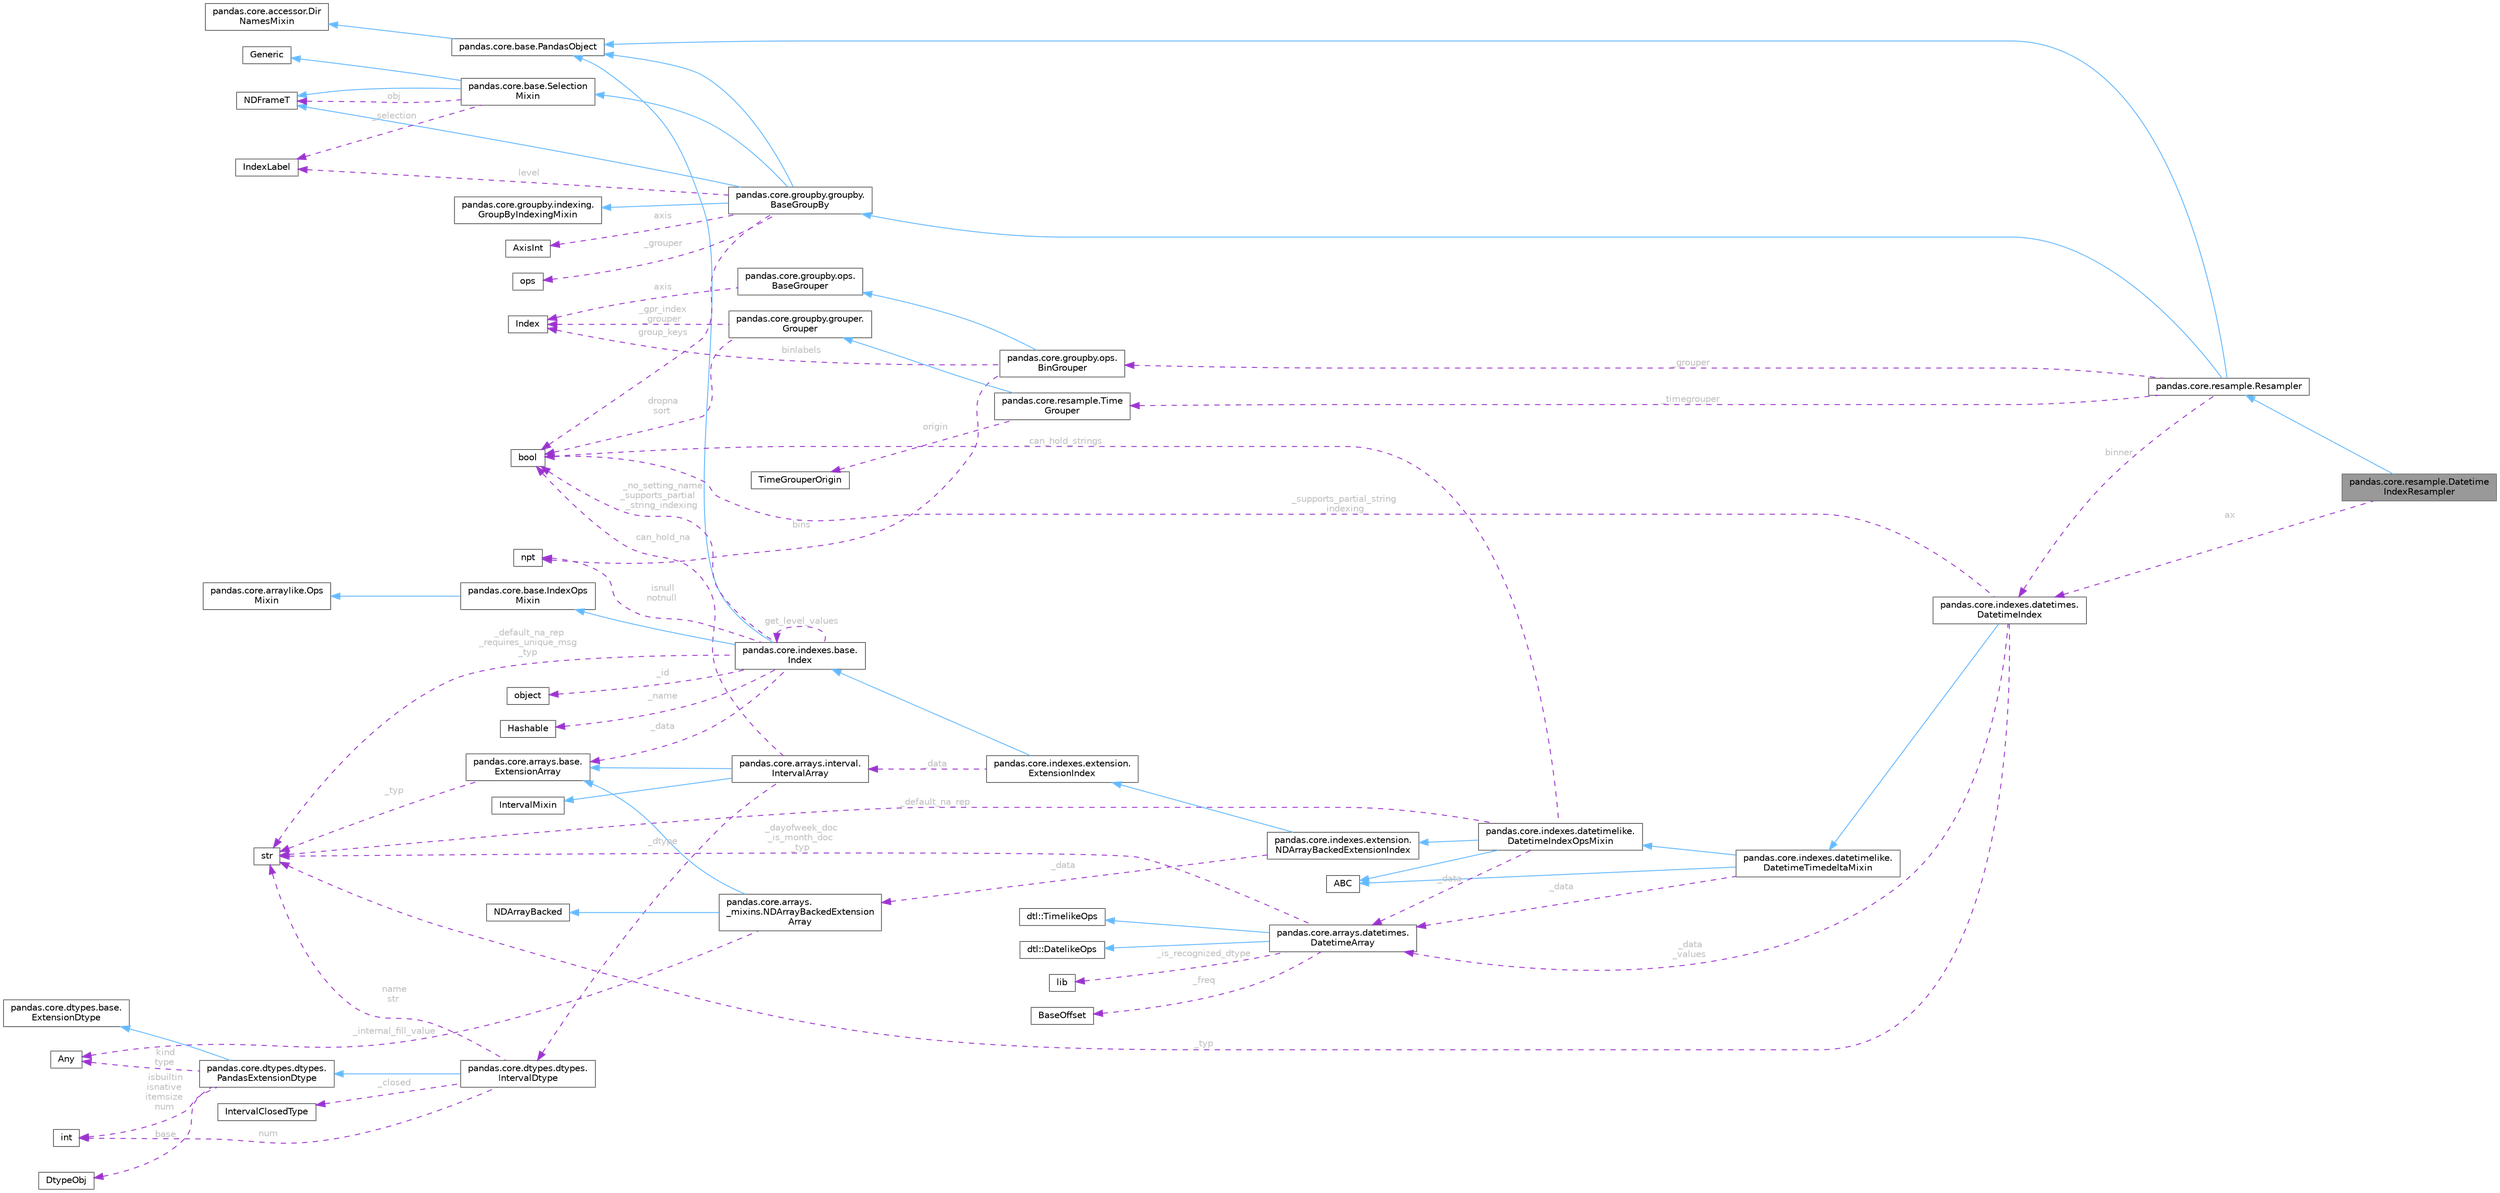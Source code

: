 digraph "pandas.core.resample.DatetimeIndexResampler"
{
 // LATEX_PDF_SIZE
  bgcolor="transparent";
  edge [fontname=Helvetica,fontsize=10,labelfontname=Helvetica,labelfontsize=10];
  node [fontname=Helvetica,fontsize=10,shape=box,height=0.2,width=0.4];
  rankdir="LR";
  Node1 [id="Node000001",label="pandas.core.resample.Datetime\lIndexResampler",height=0.2,width=0.4,color="gray40", fillcolor="grey60", style="filled", fontcolor="black",tooltip=" "];
  Node2 -> Node1 [id="edge76_Node000001_Node000002",dir="back",color="steelblue1",style="solid",tooltip=" "];
  Node2 [id="Node000002",label="pandas.core.resample.Resampler",height=0.2,width=0.4,color="gray40", fillcolor="white", style="filled",URL="$classpandas_1_1core_1_1resample_1_1Resampler.html",tooltip=" "];
  Node3 -> Node2 [id="edge77_Node000002_Node000003",dir="back",color="steelblue1",style="solid",tooltip=" "];
  Node3 [id="Node000003",label="pandas.core.groupby.groupby.\lBaseGroupBy",height=0.2,width=0.4,color="gray40", fillcolor="white", style="filled",URL="$classpandas_1_1core_1_1groupby_1_1groupby_1_1BaseGroupBy.html",tooltip=" "];
  Node4 -> Node3 [id="edge78_Node000003_Node000004",dir="back",color="steelblue1",style="solid",tooltip=" "];
  Node4 [id="Node000004",label="pandas.core.base.PandasObject",height=0.2,width=0.4,color="gray40", fillcolor="white", style="filled",URL="$classpandas_1_1core_1_1base_1_1PandasObject.html",tooltip=" "];
  Node5 -> Node4 [id="edge79_Node000004_Node000005",dir="back",color="steelblue1",style="solid",tooltip=" "];
  Node5 [id="Node000005",label="pandas.core.accessor.Dir\lNamesMixin",height=0.2,width=0.4,color="gray40", fillcolor="white", style="filled",URL="$classpandas_1_1core_1_1accessor_1_1DirNamesMixin.html",tooltip=" "];
  Node6 -> Node3 [id="edge80_Node000003_Node000006",dir="back",color="steelblue1",style="solid",tooltip=" "];
  Node6 [id="Node000006",label="pandas.core.base.Selection\lMixin",height=0.2,width=0.4,color="gray40", fillcolor="white", style="filled",URL="$classpandas_1_1core_1_1base_1_1SelectionMixin.html",tooltip=" "];
  Node7 -> Node6 [id="edge81_Node000006_Node000007",dir="back",color="steelblue1",style="solid",tooltip=" "];
  Node7 [id="Node000007",label="Generic",height=0.2,width=0.4,color="gray40", fillcolor="white", style="filled",tooltip=" "];
  Node8 -> Node6 [id="edge82_Node000006_Node000008",dir="back",color="steelblue1",style="solid",tooltip=" "];
  Node8 [id="Node000008",label="NDFrameT",height=0.2,width=0.4,color="gray40", fillcolor="white", style="filled",tooltip=" "];
  Node8 -> Node6 [id="edge83_Node000006_Node000008",dir="back",color="darkorchid3",style="dashed",tooltip=" ",label=" obj",fontcolor="grey" ];
  Node9 -> Node6 [id="edge84_Node000006_Node000009",dir="back",color="darkorchid3",style="dashed",tooltip=" ",label=" _selection",fontcolor="grey" ];
  Node9 [id="Node000009",label="IndexLabel",height=0.2,width=0.4,color="gray40", fillcolor="white", style="filled",tooltip=" "];
  Node8 -> Node3 [id="edge85_Node000003_Node000008",dir="back",color="steelblue1",style="solid",tooltip=" "];
  Node10 -> Node3 [id="edge86_Node000003_Node000010",dir="back",color="steelblue1",style="solid",tooltip=" "];
  Node10 [id="Node000010",label="pandas.core.groupby.indexing.\lGroupByIndexingMixin",height=0.2,width=0.4,color="gray40", fillcolor="white", style="filled",URL="$classpandas_1_1core_1_1groupby_1_1indexing_1_1GroupByIndexingMixin.html",tooltip=" "];
  Node11 -> Node3 [id="edge87_Node000003_Node000011",dir="back",color="darkorchid3",style="dashed",tooltip=" ",label=" axis",fontcolor="grey" ];
  Node11 [id="Node000011",label="AxisInt",height=0.2,width=0.4,color="gray40", fillcolor="white", style="filled",tooltip=" "];
  Node12 -> Node3 [id="edge88_Node000003_Node000012",dir="back",color="darkorchid3",style="dashed",tooltip=" ",label=" _grouper",fontcolor="grey" ];
  Node12 [id="Node000012",label="ops",height=0.2,width=0.4,color="gray40", fillcolor="white", style="filled",tooltip=" "];
  Node9 -> Node3 [id="edge89_Node000003_Node000009",dir="back",color="darkorchid3",style="dashed",tooltip=" ",label=" level",fontcolor="grey" ];
  Node13 -> Node3 [id="edge90_Node000003_Node000013",dir="back",color="darkorchid3",style="dashed",tooltip=" ",label=" group_keys",fontcolor="grey" ];
  Node13 [id="Node000013",label="bool",height=0.2,width=0.4,color="gray40", fillcolor="white", style="filled",tooltip=" "];
  Node4 -> Node2 [id="edge91_Node000002_Node000004",dir="back",color="steelblue1",style="solid",tooltip=" "];
  Node14 -> Node2 [id="edge92_Node000002_Node000014",dir="back",color="darkorchid3",style="dashed",tooltip=" ",label=" _grouper",fontcolor="grey" ];
  Node14 [id="Node000014",label="pandas.core.groupby.ops.\lBinGrouper",height=0.2,width=0.4,color="gray40", fillcolor="white", style="filled",URL="$classpandas_1_1core_1_1groupby_1_1ops_1_1BinGrouper.html",tooltip=" "];
  Node15 -> Node14 [id="edge93_Node000014_Node000015",dir="back",color="steelblue1",style="solid",tooltip=" "];
  Node15 [id="Node000015",label="pandas.core.groupby.ops.\lBaseGrouper",height=0.2,width=0.4,color="gray40", fillcolor="white", style="filled",URL="$classpandas_1_1core_1_1groupby_1_1ops_1_1BaseGrouper.html",tooltip=" "];
  Node16 -> Node15 [id="edge94_Node000015_Node000016",dir="back",color="darkorchid3",style="dashed",tooltip=" ",label=" axis",fontcolor="grey" ];
  Node16 [id="Node000016",label="Index",height=0.2,width=0.4,color="gray40", fillcolor="white", style="filled",tooltip=" "];
  Node17 -> Node14 [id="edge95_Node000014_Node000017",dir="back",color="darkorchid3",style="dashed",tooltip=" ",label=" bins",fontcolor="grey" ];
  Node17 [id="Node000017",label="npt",height=0.2,width=0.4,color="gray40", fillcolor="white", style="filled",tooltip=" "];
  Node16 -> Node14 [id="edge96_Node000014_Node000016",dir="back",color="darkorchid3",style="dashed",tooltip=" ",label=" binlabels",fontcolor="grey" ];
  Node18 -> Node2 [id="edge97_Node000002_Node000018",dir="back",color="darkorchid3",style="dashed",tooltip=" ",label=" _timegrouper",fontcolor="grey" ];
  Node18 [id="Node000018",label="pandas.core.resample.Time\lGrouper",height=0.2,width=0.4,color="gray40", fillcolor="white", style="filled",URL="$classpandas_1_1core_1_1resample_1_1TimeGrouper.html",tooltip=" "];
  Node19 -> Node18 [id="edge98_Node000018_Node000019",dir="back",color="steelblue1",style="solid",tooltip=" "];
  Node19 [id="Node000019",label="pandas.core.groupby.grouper.\lGrouper",height=0.2,width=0.4,color="gray40", fillcolor="white", style="filled",URL="$classpandas_1_1core_1_1groupby_1_1grouper_1_1Grouper.html",tooltip=" "];
  Node13 -> Node19 [id="edge99_Node000019_Node000013",dir="back",color="darkorchid3",style="dashed",tooltip=" ",label=" dropna\nsort",fontcolor="grey" ];
  Node16 -> Node19 [id="edge100_Node000019_Node000016",dir="back",color="darkorchid3",style="dashed",tooltip=" ",label=" _gpr_index\n_grouper",fontcolor="grey" ];
  Node20 -> Node18 [id="edge101_Node000018_Node000020",dir="back",color="darkorchid3",style="dashed",tooltip=" ",label=" origin",fontcolor="grey" ];
  Node20 [id="Node000020",label="TimeGrouperOrigin",height=0.2,width=0.4,color="gray40", fillcolor="white", style="filled",tooltip=" "];
  Node21 -> Node2 [id="edge102_Node000002_Node000021",dir="back",color="darkorchid3",style="dashed",tooltip=" ",label=" binner",fontcolor="grey" ];
  Node21 [id="Node000021",label="pandas.core.indexes.datetimes.\lDatetimeIndex",height=0.2,width=0.4,color="gray40", fillcolor="white", style="filled",URL="$classpandas_1_1core_1_1indexes_1_1datetimes_1_1DatetimeIndex.html",tooltip=" "];
  Node22 -> Node21 [id="edge103_Node000021_Node000022",dir="back",color="steelblue1",style="solid",tooltip=" "];
  Node22 [id="Node000022",label="pandas.core.indexes.datetimelike.\lDatetimeTimedeltaMixin",height=0.2,width=0.4,color="gray40", fillcolor="white", style="filled",URL="$classpandas_1_1core_1_1indexes_1_1datetimelike_1_1DatetimeTimedeltaMixin.html",tooltip=" "];
  Node23 -> Node22 [id="edge104_Node000022_Node000023",dir="back",color="steelblue1",style="solid",tooltip=" "];
  Node23 [id="Node000023",label="pandas.core.indexes.datetimelike.\lDatetimeIndexOpsMixin",height=0.2,width=0.4,color="gray40", fillcolor="white", style="filled",URL="$classpandas_1_1core_1_1indexes_1_1datetimelike_1_1DatetimeIndexOpsMixin.html",tooltip=" "];
  Node24 -> Node23 [id="edge105_Node000023_Node000024",dir="back",color="steelblue1",style="solid",tooltip=" "];
  Node24 [id="Node000024",label="pandas.core.indexes.extension.\lNDArrayBackedExtensionIndex",height=0.2,width=0.4,color="gray40", fillcolor="white", style="filled",URL="$classpandas_1_1core_1_1indexes_1_1extension_1_1NDArrayBackedExtensionIndex.html",tooltip=" "];
  Node25 -> Node24 [id="edge106_Node000024_Node000025",dir="back",color="steelblue1",style="solid",tooltip=" "];
  Node25 [id="Node000025",label="pandas.core.indexes.extension.\lExtensionIndex",height=0.2,width=0.4,color="gray40", fillcolor="white", style="filled",URL="$classpandas_1_1core_1_1indexes_1_1extension_1_1ExtensionIndex.html",tooltip=" "];
  Node26 -> Node25 [id="edge107_Node000025_Node000026",dir="back",color="steelblue1",style="solid",tooltip=" "];
  Node26 [id="Node000026",label="pandas.core.indexes.base.\lIndex",height=0.2,width=0.4,color="gray40", fillcolor="white", style="filled",URL="$classpandas_1_1core_1_1indexes_1_1base_1_1Index.html",tooltip=" "];
  Node27 -> Node26 [id="edge108_Node000026_Node000027",dir="back",color="steelblue1",style="solid",tooltip=" "];
  Node27 [id="Node000027",label="pandas.core.base.IndexOps\lMixin",height=0.2,width=0.4,color="gray40", fillcolor="white", style="filled",URL="$classpandas_1_1core_1_1base_1_1IndexOpsMixin.html",tooltip=" "];
  Node28 -> Node27 [id="edge109_Node000027_Node000028",dir="back",color="steelblue1",style="solid",tooltip=" "];
  Node28 [id="Node000028",label="pandas.core.arraylike.Ops\lMixin",height=0.2,width=0.4,color="gray40", fillcolor="white", style="filled",URL="$classpandas_1_1core_1_1arraylike_1_1OpsMixin.html",tooltip=" "];
  Node4 -> Node26 [id="edge110_Node000026_Node000004",dir="back",color="steelblue1",style="solid",tooltip=" "];
  Node29 -> Node26 [id="edge111_Node000026_Node000029",dir="back",color="darkorchid3",style="dashed",tooltip=" ",label=" _default_na_rep\n_requires_unique_msg\n_typ",fontcolor="grey" ];
  Node29 [id="Node000029",label="str",height=0.2,width=0.4,color="gray40", fillcolor="white", style="filled",tooltip=" "];
  Node30 -> Node26 [id="edge112_Node000026_Node000030",dir="back",color="darkorchid3",style="dashed",tooltip=" ",label=" _data",fontcolor="grey" ];
  Node30 [id="Node000030",label="pandas.core.arrays.base.\lExtensionArray",height=0.2,width=0.4,color="gray40", fillcolor="white", style="filled",URL="$classpandas_1_1core_1_1arrays_1_1base_1_1ExtensionArray.html",tooltip=" "];
  Node29 -> Node30 [id="edge113_Node000030_Node000029",dir="back",color="darkorchid3",style="dashed",tooltip=" ",label=" _typ",fontcolor="grey" ];
  Node31 -> Node26 [id="edge114_Node000026_Node000031",dir="back",color="darkorchid3",style="dashed",tooltip=" ",label=" _id",fontcolor="grey" ];
  Node31 [id="Node000031",label="object",height=0.2,width=0.4,color="gray40", fillcolor="white", style="filled",tooltip=" "];
  Node32 -> Node26 [id="edge115_Node000026_Node000032",dir="back",color="darkorchid3",style="dashed",tooltip=" ",label=" _name",fontcolor="grey" ];
  Node32 [id="Node000032",label="Hashable",height=0.2,width=0.4,color="gray40", fillcolor="white", style="filled",tooltip=" "];
  Node13 -> Node26 [id="edge116_Node000026_Node000013",dir="back",color="darkorchid3",style="dashed",tooltip=" ",label=" _no_setting_name\n_supports_partial\l_string_indexing",fontcolor="grey" ];
  Node26 -> Node26 [id="edge117_Node000026_Node000026",dir="back",color="darkorchid3",style="dashed",tooltip=" ",label=" get_level_values",fontcolor="grey" ];
  Node17 -> Node26 [id="edge118_Node000026_Node000017",dir="back",color="darkorchid3",style="dashed",tooltip=" ",label=" isnull\nnotnull",fontcolor="grey" ];
  Node33 -> Node25 [id="edge119_Node000025_Node000033",dir="back",color="darkorchid3",style="dashed",tooltip=" ",label=" _data",fontcolor="grey" ];
  Node33 [id="Node000033",label="pandas.core.arrays.interval.\lIntervalArray",height=0.2,width=0.4,color="gray40", fillcolor="white", style="filled",URL="$classpandas_1_1core_1_1arrays_1_1interval_1_1IntervalArray.html",tooltip=" "];
  Node34 -> Node33 [id="edge120_Node000033_Node000034",dir="back",color="steelblue1",style="solid",tooltip=" "];
  Node34 [id="Node000034",label="IntervalMixin",height=0.2,width=0.4,color="gray40", fillcolor="white", style="filled",tooltip=" "];
  Node30 -> Node33 [id="edge121_Node000033_Node000030",dir="back",color="steelblue1",style="solid",tooltip=" "];
  Node13 -> Node33 [id="edge122_Node000033_Node000013",dir="back",color="darkorchid3",style="dashed",tooltip=" ",label=" can_hold_na",fontcolor="grey" ];
  Node35 -> Node33 [id="edge123_Node000033_Node000035",dir="back",color="darkorchid3",style="dashed",tooltip=" ",label=" _dtype",fontcolor="grey" ];
  Node35 [id="Node000035",label="pandas.core.dtypes.dtypes.\lIntervalDtype",height=0.2,width=0.4,color="gray40", fillcolor="white", style="filled",URL="$classpandas_1_1core_1_1dtypes_1_1dtypes_1_1IntervalDtype.html",tooltip=" "];
  Node36 -> Node35 [id="edge124_Node000035_Node000036",dir="back",color="steelblue1",style="solid",tooltip=" "];
  Node36 [id="Node000036",label="pandas.core.dtypes.dtypes.\lPandasExtensionDtype",height=0.2,width=0.4,color="gray40", fillcolor="white", style="filled",URL="$classpandas_1_1core_1_1dtypes_1_1dtypes_1_1PandasExtensionDtype.html",tooltip=" "];
  Node37 -> Node36 [id="edge125_Node000036_Node000037",dir="back",color="steelblue1",style="solid",tooltip=" "];
  Node37 [id="Node000037",label="pandas.core.dtypes.base.\lExtensionDtype",height=0.2,width=0.4,color="gray40", fillcolor="white", style="filled",URL="$classpandas_1_1core_1_1dtypes_1_1base_1_1ExtensionDtype.html",tooltip=" "];
  Node38 -> Node36 [id="edge126_Node000036_Node000038",dir="back",color="darkorchid3",style="dashed",tooltip=" ",label=" kind\ntype",fontcolor="grey" ];
  Node38 [id="Node000038",label="Any",height=0.2,width=0.4,color="gray40", fillcolor="white", style="filled",tooltip=" "];
  Node39 -> Node36 [id="edge127_Node000036_Node000039",dir="back",color="darkorchid3",style="dashed",tooltip=" ",label=" isbuiltin\nisnative\nitemsize\nnum",fontcolor="grey" ];
  Node39 [id="Node000039",label="int",height=0.2,width=0.4,color="gray40", fillcolor="white", style="filled",tooltip=" "];
  Node40 -> Node36 [id="edge128_Node000036_Node000040",dir="back",color="darkorchid3",style="dashed",tooltip=" ",label=" base",fontcolor="grey" ];
  Node40 [id="Node000040",label="DtypeObj",height=0.2,width=0.4,color="gray40", fillcolor="white", style="filled",tooltip=" "];
  Node29 -> Node35 [id="edge129_Node000035_Node000029",dir="back",color="darkorchid3",style="dashed",tooltip=" ",label=" name\nstr",fontcolor="grey" ];
  Node39 -> Node35 [id="edge130_Node000035_Node000039",dir="back",color="darkorchid3",style="dashed",tooltip=" ",label=" num",fontcolor="grey" ];
  Node41 -> Node35 [id="edge131_Node000035_Node000041",dir="back",color="darkorchid3",style="dashed",tooltip=" ",label=" _closed",fontcolor="grey" ];
  Node41 [id="Node000041",label="IntervalClosedType",height=0.2,width=0.4,color="gray40", fillcolor="white", style="filled",tooltip=" "];
  Node42 -> Node24 [id="edge132_Node000024_Node000042",dir="back",color="darkorchid3",style="dashed",tooltip=" ",label=" _data",fontcolor="grey" ];
  Node42 [id="Node000042",label="pandas.core.arrays.\l_mixins.NDArrayBackedExtension\lArray",height=0.2,width=0.4,color="gray40", fillcolor="white", style="filled",URL="$classpandas_1_1core_1_1arrays_1_1__mixins_1_1NDArrayBackedExtensionArray.html",tooltip=" "];
  Node43 -> Node42 [id="edge133_Node000042_Node000043",dir="back",color="steelblue1",style="solid",tooltip=" "];
  Node43 [id="Node000043",label="NDArrayBacked",height=0.2,width=0.4,color="gray40", fillcolor="white", style="filled",tooltip=" "];
  Node30 -> Node42 [id="edge134_Node000042_Node000030",dir="back",color="steelblue1",style="solid",tooltip=" "];
  Node38 -> Node42 [id="edge135_Node000042_Node000038",dir="back",color="darkorchid3",style="dashed",tooltip=" ",label=" _internal_fill_value",fontcolor="grey" ];
  Node44 -> Node23 [id="edge136_Node000023_Node000044",dir="back",color="steelblue1",style="solid",tooltip=" "];
  Node44 [id="Node000044",label="ABC",height=0.2,width=0.4,color="gray40", fillcolor="white", style="filled",tooltip=" "];
  Node13 -> Node23 [id="edge137_Node000023_Node000013",dir="back",color="darkorchid3",style="dashed",tooltip=" ",label=" _can_hold_strings",fontcolor="grey" ];
  Node45 -> Node23 [id="edge138_Node000023_Node000045",dir="back",color="darkorchid3",style="dashed",tooltip=" ",label=" _data",fontcolor="grey" ];
  Node45 [id="Node000045",label="pandas.core.arrays.datetimes.\lDatetimeArray",height=0.2,width=0.4,color="gray40", fillcolor="white", style="filled",URL="$classpandas_1_1core_1_1arrays_1_1datetimes_1_1DatetimeArray.html",tooltip=" "];
  Node46 -> Node45 [id="edge139_Node000045_Node000046",dir="back",color="steelblue1",style="solid",tooltip=" "];
  Node46 [id="Node000046",label="dtl::TimelikeOps",height=0.2,width=0.4,color="gray40", fillcolor="white", style="filled",tooltip=" "];
  Node47 -> Node45 [id="edge140_Node000045_Node000047",dir="back",color="steelblue1",style="solid",tooltip=" "];
  Node47 [id="Node000047",label="dtl::DatelikeOps",height=0.2,width=0.4,color="gray40", fillcolor="white", style="filled",tooltip=" "];
  Node29 -> Node45 [id="edge141_Node000045_Node000029",dir="back",color="darkorchid3",style="dashed",tooltip=" ",label=" _dayofweek_doc\n_is_month_doc\n_typ",fontcolor="grey" ];
  Node48 -> Node45 [id="edge142_Node000045_Node000048",dir="back",color="darkorchid3",style="dashed",tooltip=" ",label=" _is_recognized_dtype",fontcolor="grey" ];
  Node48 [id="Node000048",label="lib",height=0.2,width=0.4,color="gray40", fillcolor="white", style="filled",tooltip=" "];
  Node49 -> Node45 [id="edge143_Node000045_Node000049",dir="back",color="darkorchid3",style="dashed",tooltip=" ",label=" _freq",fontcolor="grey" ];
  Node49 [id="Node000049",label="BaseOffset",height=0.2,width=0.4,color="gray40", fillcolor="white", style="filled",tooltip=" "];
  Node29 -> Node23 [id="edge144_Node000023_Node000029",dir="back",color="darkorchid3",style="dashed",tooltip=" ",label=" _default_na_rep",fontcolor="grey" ];
  Node44 -> Node22 [id="edge145_Node000022_Node000044",dir="back",color="steelblue1",style="solid",tooltip=" "];
  Node45 -> Node22 [id="edge146_Node000022_Node000045",dir="back",color="darkorchid3",style="dashed",tooltip=" ",label=" _data",fontcolor="grey" ];
  Node29 -> Node21 [id="edge147_Node000021_Node000029",dir="back",color="darkorchid3",style="dashed",tooltip=" ",label=" _typ",fontcolor="grey" ];
  Node13 -> Node21 [id="edge148_Node000021_Node000013",dir="back",color="darkorchid3",style="dashed",tooltip=" ",label=" _supports_partial_string\l_indexing",fontcolor="grey" ];
  Node45 -> Node21 [id="edge149_Node000021_Node000045",dir="back",color="darkorchid3",style="dashed",tooltip=" ",label=" _data\n_values",fontcolor="grey" ];
  Node21 -> Node1 [id="edge150_Node000001_Node000021",dir="back",color="darkorchid3",style="dashed",tooltip=" ",label=" ax",fontcolor="grey" ];
}
